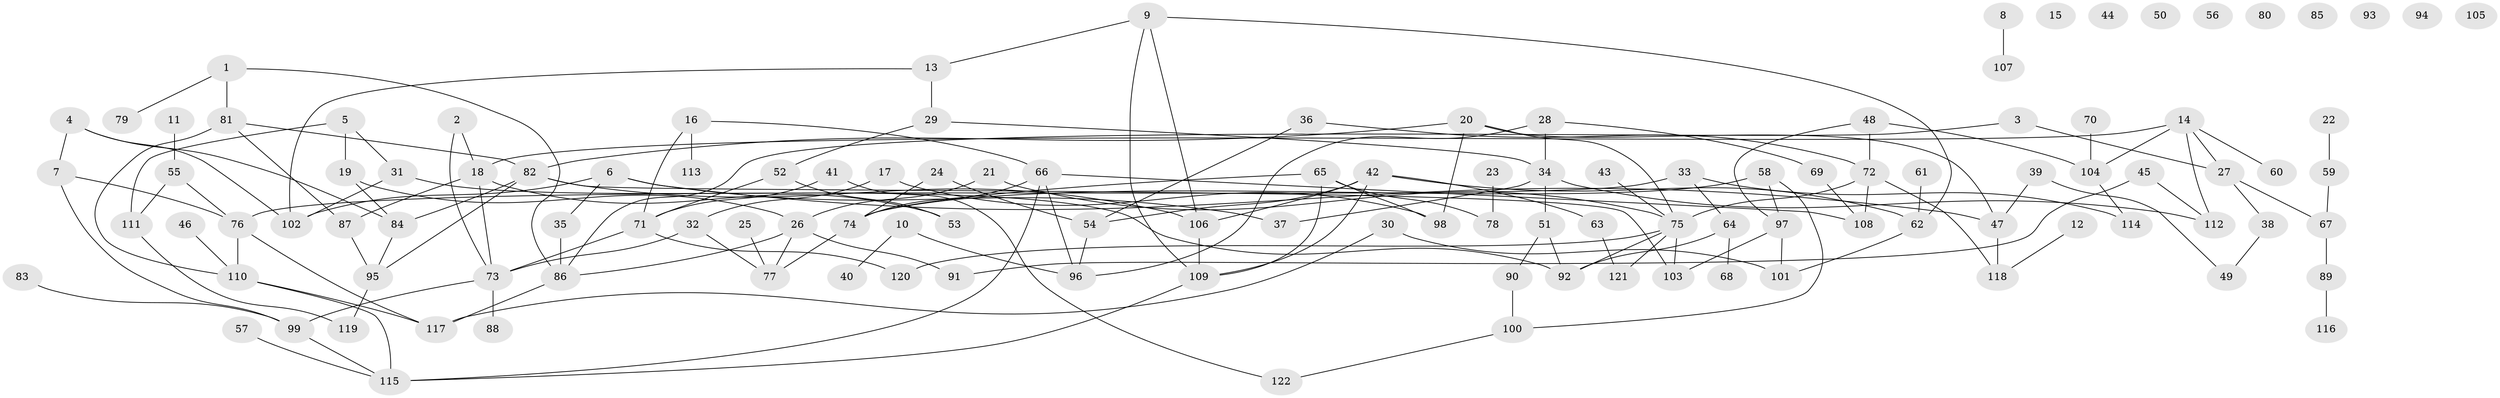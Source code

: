 // coarse degree distribution, {3: 0.25, 7: 0.039473684210526314, 2: 0.2236842105263158, 8: 0.02631578947368421, 6: 0.05263157894736842, 4: 0.19736842105263158, 5: 0.06578947368421052, 1: 0.14473684210526316}
// Generated by graph-tools (version 1.1) at 2025/48/03/04/25 22:48:25]
// undirected, 122 vertices, 165 edges
graph export_dot {
  node [color=gray90,style=filled];
  1;
  2;
  3;
  4;
  5;
  6;
  7;
  8;
  9;
  10;
  11;
  12;
  13;
  14;
  15;
  16;
  17;
  18;
  19;
  20;
  21;
  22;
  23;
  24;
  25;
  26;
  27;
  28;
  29;
  30;
  31;
  32;
  33;
  34;
  35;
  36;
  37;
  38;
  39;
  40;
  41;
  42;
  43;
  44;
  45;
  46;
  47;
  48;
  49;
  50;
  51;
  52;
  53;
  54;
  55;
  56;
  57;
  58;
  59;
  60;
  61;
  62;
  63;
  64;
  65;
  66;
  67;
  68;
  69;
  70;
  71;
  72;
  73;
  74;
  75;
  76;
  77;
  78;
  79;
  80;
  81;
  82;
  83;
  84;
  85;
  86;
  87;
  88;
  89;
  90;
  91;
  92;
  93;
  94;
  95;
  96;
  97;
  98;
  99;
  100;
  101;
  102;
  103;
  104;
  105;
  106;
  107;
  108;
  109;
  110;
  111;
  112;
  113;
  114;
  115;
  116;
  117;
  118;
  119;
  120;
  121;
  122;
  1 -- 79;
  1 -- 81;
  1 -- 86;
  2 -- 18;
  2 -- 73;
  3 -- 27;
  3 -- 86;
  4 -- 7;
  4 -- 84;
  4 -- 102;
  5 -- 19;
  5 -- 31;
  5 -- 111;
  6 -- 35;
  6 -- 37;
  6 -- 47;
  6 -- 102;
  7 -- 76;
  7 -- 99;
  8 -- 107;
  9 -- 13;
  9 -- 62;
  9 -- 106;
  9 -- 109;
  10 -- 40;
  10 -- 96;
  11 -- 55;
  12 -- 118;
  13 -- 29;
  13 -- 102;
  14 -- 18;
  14 -- 27;
  14 -- 60;
  14 -- 104;
  14 -- 112;
  16 -- 66;
  16 -- 71;
  16 -- 113;
  17 -- 32;
  17 -- 98;
  18 -- 53;
  18 -- 73;
  18 -- 87;
  19 -- 26;
  19 -- 84;
  20 -- 47;
  20 -- 75;
  20 -- 82;
  20 -- 98;
  21 -- 26;
  21 -- 75;
  22 -- 59;
  23 -- 78;
  24 -- 54;
  24 -- 74;
  25 -- 77;
  26 -- 77;
  26 -- 86;
  26 -- 91;
  27 -- 38;
  27 -- 67;
  28 -- 34;
  28 -- 69;
  28 -- 96;
  29 -- 34;
  29 -- 52;
  30 -- 101;
  30 -- 117;
  31 -- 92;
  31 -- 102;
  32 -- 73;
  32 -- 77;
  33 -- 64;
  33 -- 76;
  33 -- 114;
  34 -- 37;
  34 -- 51;
  34 -- 112;
  35 -- 86;
  36 -- 54;
  36 -- 72;
  38 -- 49;
  39 -- 47;
  39 -- 49;
  41 -- 71;
  41 -- 122;
  42 -- 54;
  42 -- 62;
  42 -- 63;
  42 -- 106;
  42 -- 109;
  43 -- 75;
  45 -- 91;
  45 -- 112;
  46 -- 110;
  47 -- 118;
  48 -- 72;
  48 -- 97;
  48 -- 104;
  51 -- 90;
  51 -- 92;
  52 -- 53;
  52 -- 71;
  54 -- 96;
  55 -- 76;
  55 -- 111;
  57 -- 115;
  58 -- 74;
  58 -- 97;
  58 -- 100;
  59 -- 67;
  61 -- 62;
  62 -- 101;
  63 -- 121;
  64 -- 68;
  64 -- 92;
  65 -- 74;
  65 -- 78;
  65 -- 98;
  65 -- 109;
  66 -- 74;
  66 -- 96;
  66 -- 108;
  66 -- 115;
  67 -- 89;
  69 -- 108;
  70 -- 104;
  71 -- 73;
  71 -- 120;
  72 -- 75;
  72 -- 108;
  72 -- 118;
  73 -- 88;
  73 -- 99;
  74 -- 77;
  75 -- 92;
  75 -- 103;
  75 -- 120;
  75 -- 121;
  76 -- 110;
  76 -- 117;
  81 -- 82;
  81 -- 87;
  81 -- 110;
  82 -- 84;
  82 -- 95;
  82 -- 103;
  82 -- 106;
  83 -- 99;
  84 -- 95;
  86 -- 117;
  87 -- 95;
  89 -- 116;
  90 -- 100;
  95 -- 119;
  97 -- 101;
  97 -- 103;
  99 -- 115;
  100 -- 122;
  104 -- 114;
  106 -- 109;
  109 -- 115;
  110 -- 115;
  110 -- 117;
  111 -- 119;
}
